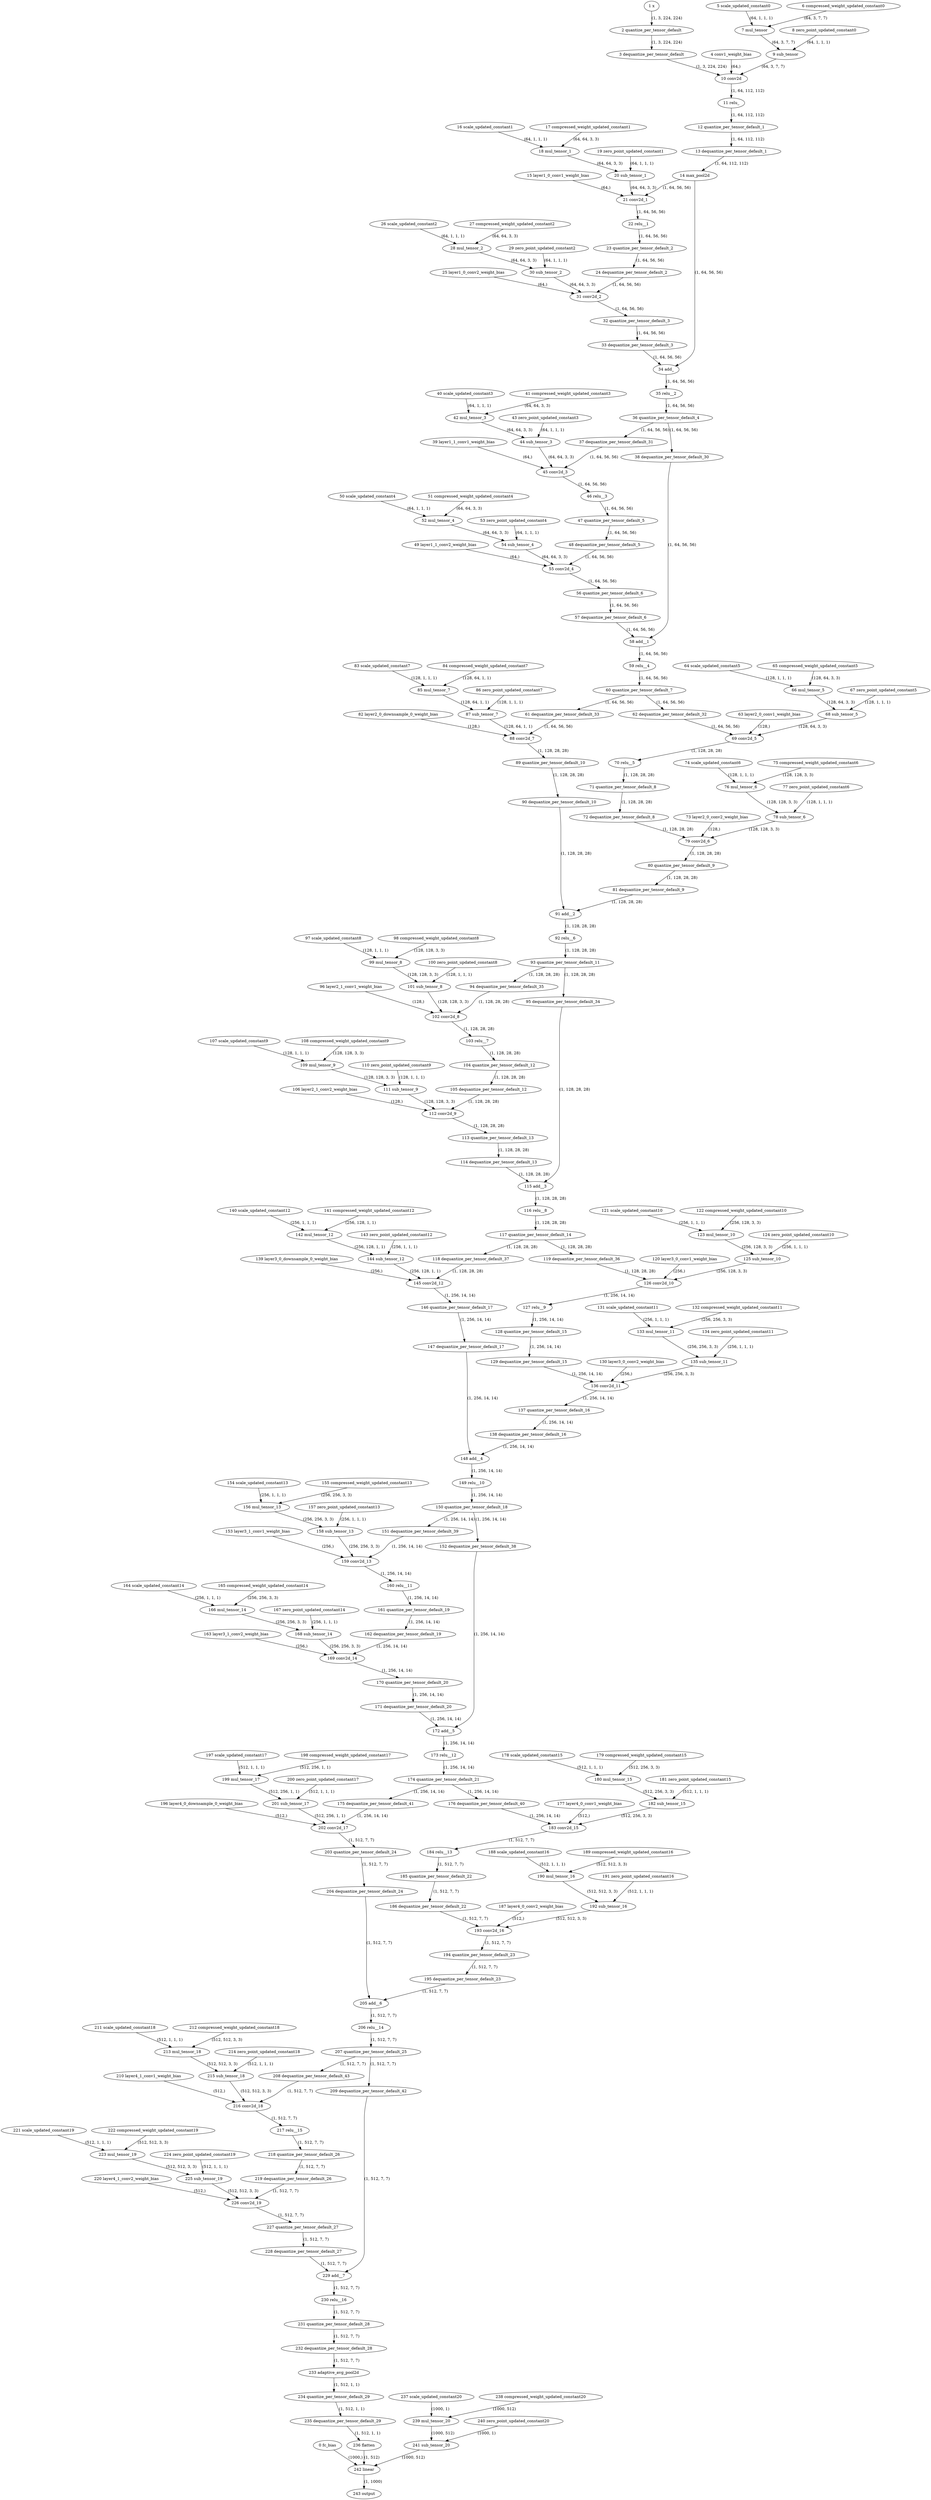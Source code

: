 strict digraph {
"0 fc_bias" [id=0, type="get_attr"];
"1 x" [id=1, type=input];
"2 quantize_per_tensor_default" [id=2, type="quantize_per_tensor"];
"3 dequantize_per_tensor_default" [id=3, type="dequantize_per_tensor"];
"4 conv1_weight_bias" [id=4, type="get_attr"];
"5 scale_updated_constant0" [id=5, type="get_attr"];
"6 compressed_weight_updated_constant0" [id=6, type="get_attr"];
"7 mul_tensor" [id=7, type=mul];
"8 zero_point_updated_constant0" [id=8, type="get_attr"];
"9 sub_tensor" [id=9, type=sub];
"10 conv2d" [id=10, type=conv2d];
"11 relu_" [id=11, type="relu_"];
"12 quantize_per_tensor_default_1" [id=12, type="quantize_per_tensor"];
"13 dequantize_per_tensor_default_1" [id=13, type="dequantize_per_tensor"];
"14 max_pool2d" [id=14, type="max_pool2d"];
"15 layer1_0_conv1_weight_bias" [id=15, type="get_attr"];
"16 scale_updated_constant1" [id=16, type="get_attr"];
"17 compressed_weight_updated_constant1" [id=17, type="get_attr"];
"18 mul_tensor_1" [id=18, type=mul];
"19 zero_point_updated_constant1" [id=19, type="get_attr"];
"20 sub_tensor_1" [id=20, type=sub];
"21 conv2d_1" [id=21, type=conv2d];
"22 relu__1" [id=22, type="relu_"];
"23 quantize_per_tensor_default_2" [id=23, type="quantize_per_tensor"];
"24 dequantize_per_tensor_default_2" [id=24, type="dequantize_per_tensor"];
"25 layer1_0_conv2_weight_bias" [id=25, type="get_attr"];
"26 scale_updated_constant2" [id=26, type="get_attr"];
"27 compressed_weight_updated_constant2" [id=27, type="get_attr"];
"28 mul_tensor_2" [id=28, type=mul];
"29 zero_point_updated_constant2" [id=29, type="get_attr"];
"30 sub_tensor_2" [id=30, type=sub];
"31 conv2d_2" [id=31, type=conv2d];
"32 quantize_per_tensor_default_3" [id=32, type="quantize_per_tensor"];
"33 dequantize_per_tensor_default_3" [id=33, type="dequantize_per_tensor"];
"34 add_" [id=34, type="add_"];
"35 relu__2" [id=35, type="relu_"];
"36 quantize_per_tensor_default_4" [id=36, type="quantize_per_tensor"];
"37 dequantize_per_tensor_default_31" [id=37, type="dequantize_per_tensor"];
"38 dequantize_per_tensor_default_30" [id=38, type="dequantize_per_tensor"];
"39 layer1_1_conv1_weight_bias" [id=39, type="get_attr"];
"40 scale_updated_constant3" [id=40, type="get_attr"];
"41 compressed_weight_updated_constant3" [id=41, type="get_attr"];
"42 mul_tensor_3" [id=42, type=mul];
"43 zero_point_updated_constant3" [id=43, type="get_attr"];
"44 sub_tensor_3" [id=44, type=sub];
"45 conv2d_3" [id=45, type=conv2d];
"46 relu__3" [id=46, type="relu_"];
"47 quantize_per_tensor_default_5" [id=47, type="quantize_per_tensor"];
"48 dequantize_per_tensor_default_5" [id=48, type="dequantize_per_tensor"];
"49 layer1_1_conv2_weight_bias" [id=49, type="get_attr"];
"50 scale_updated_constant4" [id=50, type="get_attr"];
"51 compressed_weight_updated_constant4" [id=51, type="get_attr"];
"52 mul_tensor_4" [id=52, type=mul];
"53 zero_point_updated_constant4" [id=53, type="get_attr"];
"54 sub_tensor_4" [id=54, type=sub];
"55 conv2d_4" [id=55, type=conv2d];
"56 quantize_per_tensor_default_6" [id=56, type="quantize_per_tensor"];
"57 dequantize_per_tensor_default_6" [id=57, type="dequantize_per_tensor"];
"58 add__1" [id=58, type="add_"];
"59 relu__4" [id=59, type="relu_"];
"60 quantize_per_tensor_default_7" [id=60, type="quantize_per_tensor"];
"61 dequantize_per_tensor_default_33" [id=61, type="dequantize_per_tensor"];
"62 dequantize_per_tensor_default_32" [id=62, type="dequantize_per_tensor"];
"63 layer2_0_conv1_weight_bias" [id=63, type="get_attr"];
"64 scale_updated_constant5" [id=64, type="get_attr"];
"65 compressed_weight_updated_constant5" [id=65, type="get_attr"];
"66 mul_tensor_5" [id=66, type=mul];
"67 zero_point_updated_constant5" [id=67, type="get_attr"];
"68 sub_tensor_5" [id=68, type=sub];
"69 conv2d_5" [id=69, type=conv2d];
"70 relu__5" [id=70, type="relu_"];
"71 quantize_per_tensor_default_8" [id=71, type="quantize_per_tensor"];
"72 dequantize_per_tensor_default_8" [id=72, type="dequantize_per_tensor"];
"73 layer2_0_conv2_weight_bias" [id=73, type="get_attr"];
"74 scale_updated_constant6" [id=74, type="get_attr"];
"75 compressed_weight_updated_constant6" [id=75, type="get_attr"];
"76 mul_tensor_6" [id=76, type=mul];
"77 zero_point_updated_constant6" [id=77, type="get_attr"];
"78 sub_tensor_6" [id=78, type=sub];
"79 conv2d_6" [id=79, type=conv2d];
"80 quantize_per_tensor_default_9" [id=80, type="quantize_per_tensor"];
"81 dequantize_per_tensor_default_9" [id=81, type="dequantize_per_tensor"];
"82 layer2_0_downsample_0_weight_bias" [id=82, type="get_attr"];
"83 scale_updated_constant7" [id=83, type="get_attr"];
"84 compressed_weight_updated_constant7" [id=84, type="get_attr"];
"85 mul_tensor_7" [id=85, type=mul];
"86 zero_point_updated_constant7" [id=86, type="get_attr"];
"87 sub_tensor_7" [id=87, type=sub];
"88 conv2d_7" [id=88, type=conv2d];
"89 quantize_per_tensor_default_10" [id=89, type="quantize_per_tensor"];
"90 dequantize_per_tensor_default_10" [id=90, type="dequantize_per_tensor"];
"91 add__2" [id=91, type="add_"];
"92 relu__6" [id=92, type="relu_"];
"93 quantize_per_tensor_default_11" [id=93, type="quantize_per_tensor"];
"94 dequantize_per_tensor_default_35" [id=94, type="dequantize_per_tensor"];
"95 dequantize_per_tensor_default_34" [id=95, type="dequantize_per_tensor"];
"96 layer2_1_conv1_weight_bias" [id=96, type="get_attr"];
"97 scale_updated_constant8" [id=97, type="get_attr"];
"98 compressed_weight_updated_constant8" [id=98, type="get_attr"];
"99 mul_tensor_8" [id=99, type=mul];
"100 zero_point_updated_constant8" [id=100, type="get_attr"];
"101 sub_tensor_8" [id=101, type=sub];
"102 conv2d_8" [id=102, type=conv2d];
"103 relu__7" [id=103, type="relu_"];
"104 quantize_per_tensor_default_12" [id=104, type="quantize_per_tensor"];
"105 dequantize_per_tensor_default_12" [id=105, type="dequantize_per_tensor"];
"106 layer2_1_conv2_weight_bias" [id=106, type="get_attr"];
"107 scale_updated_constant9" [id=107, type="get_attr"];
"108 compressed_weight_updated_constant9" [id=108, type="get_attr"];
"109 mul_tensor_9" [id=109, type=mul];
"110 zero_point_updated_constant9" [id=110, type="get_attr"];
"111 sub_tensor_9" [id=111, type=sub];
"112 conv2d_9" [id=112, type=conv2d];
"113 quantize_per_tensor_default_13" [id=113, type="quantize_per_tensor"];
"114 dequantize_per_tensor_default_13" [id=114, type="dequantize_per_tensor"];
"115 add__3" [id=115, type="add_"];
"116 relu__8" [id=116, type="relu_"];
"117 quantize_per_tensor_default_14" [id=117, type="quantize_per_tensor"];
"118 dequantize_per_tensor_default_37" [id=118, type="dequantize_per_tensor"];
"119 dequantize_per_tensor_default_36" [id=119, type="dequantize_per_tensor"];
"120 layer3_0_conv1_weight_bias" [id=120, type="get_attr"];
"121 scale_updated_constant10" [id=121, type="get_attr"];
"122 compressed_weight_updated_constant10" [id=122, type="get_attr"];
"123 mul_tensor_10" [id=123, type=mul];
"124 zero_point_updated_constant10" [id=124, type="get_attr"];
"125 sub_tensor_10" [id=125, type=sub];
"126 conv2d_10" [id=126, type=conv2d];
"127 relu__9" [id=127, type="relu_"];
"128 quantize_per_tensor_default_15" [id=128, type="quantize_per_tensor"];
"129 dequantize_per_tensor_default_15" [id=129, type="dequantize_per_tensor"];
"130 layer3_0_conv2_weight_bias" [id=130, type="get_attr"];
"131 scale_updated_constant11" [id=131, type="get_attr"];
"132 compressed_weight_updated_constant11" [id=132, type="get_attr"];
"133 mul_tensor_11" [id=133, type=mul];
"134 zero_point_updated_constant11" [id=134, type="get_attr"];
"135 sub_tensor_11" [id=135, type=sub];
"136 conv2d_11" [id=136, type=conv2d];
"137 quantize_per_tensor_default_16" [id=137, type="quantize_per_tensor"];
"138 dequantize_per_tensor_default_16" [id=138, type="dequantize_per_tensor"];
"139 layer3_0_downsample_0_weight_bias" [id=139, type="get_attr"];
"140 scale_updated_constant12" [id=140, type="get_attr"];
"141 compressed_weight_updated_constant12" [id=141, type="get_attr"];
"142 mul_tensor_12" [id=142, type=mul];
"143 zero_point_updated_constant12" [id=143, type="get_attr"];
"144 sub_tensor_12" [id=144, type=sub];
"145 conv2d_12" [id=145, type=conv2d];
"146 quantize_per_tensor_default_17" [id=146, type="quantize_per_tensor"];
"147 dequantize_per_tensor_default_17" [id=147, type="dequantize_per_tensor"];
"148 add__4" [id=148, type="add_"];
"149 relu__10" [id=149, type="relu_"];
"150 quantize_per_tensor_default_18" [id=150, type="quantize_per_tensor"];
"151 dequantize_per_tensor_default_39" [id=151, type="dequantize_per_tensor"];
"152 dequantize_per_tensor_default_38" [id=152, type="dequantize_per_tensor"];
"153 layer3_1_conv1_weight_bias" [id=153, type="get_attr"];
"154 scale_updated_constant13" [id=154, type="get_attr"];
"155 compressed_weight_updated_constant13" [id=155, type="get_attr"];
"156 mul_tensor_13" [id=156, type=mul];
"157 zero_point_updated_constant13" [id=157, type="get_attr"];
"158 sub_tensor_13" [id=158, type=sub];
"159 conv2d_13" [id=159, type=conv2d];
"160 relu__11" [id=160, type="relu_"];
"161 quantize_per_tensor_default_19" [id=161, type="quantize_per_tensor"];
"162 dequantize_per_tensor_default_19" [id=162, type="dequantize_per_tensor"];
"163 layer3_1_conv2_weight_bias" [id=163, type="get_attr"];
"164 scale_updated_constant14" [id=164, type="get_attr"];
"165 compressed_weight_updated_constant14" [id=165, type="get_attr"];
"166 mul_tensor_14" [id=166, type=mul];
"167 zero_point_updated_constant14" [id=167, type="get_attr"];
"168 sub_tensor_14" [id=168, type=sub];
"169 conv2d_14" [id=169, type=conv2d];
"170 quantize_per_tensor_default_20" [id=170, type="quantize_per_tensor"];
"171 dequantize_per_tensor_default_20" [id=171, type="dequantize_per_tensor"];
"172 add__5" [id=172, type="add_"];
"173 relu__12" [id=173, type="relu_"];
"174 quantize_per_tensor_default_21" [id=174, type="quantize_per_tensor"];
"175 dequantize_per_tensor_default_41" [id=175, type="dequantize_per_tensor"];
"176 dequantize_per_tensor_default_40" [id=176, type="dequantize_per_tensor"];
"177 layer4_0_conv1_weight_bias" [id=177, type="get_attr"];
"178 scale_updated_constant15" [id=178, type="get_attr"];
"179 compressed_weight_updated_constant15" [id=179, type="get_attr"];
"180 mul_tensor_15" [id=180, type=mul];
"181 zero_point_updated_constant15" [id=181, type="get_attr"];
"182 sub_tensor_15" [id=182, type=sub];
"183 conv2d_15" [id=183, type=conv2d];
"184 relu__13" [id=184, type="relu_"];
"185 quantize_per_tensor_default_22" [id=185, type="quantize_per_tensor"];
"186 dequantize_per_tensor_default_22" [id=186, type="dequantize_per_tensor"];
"187 layer4_0_conv2_weight_bias" [id=187, type="get_attr"];
"188 scale_updated_constant16" [id=188, type="get_attr"];
"189 compressed_weight_updated_constant16" [id=189, type="get_attr"];
"190 mul_tensor_16" [id=190, type=mul];
"191 zero_point_updated_constant16" [id=191, type="get_attr"];
"192 sub_tensor_16" [id=192, type=sub];
"193 conv2d_16" [id=193, type=conv2d];
"194 quantize_per_tensor_default_23" [id=194, type="quantize_per_tensor"];
"195 dequantize_per_tensor_default_23" [id=195, type="dequantize_per_tensor"];
"196 layer4_0_downsample_0_weight_bias" [id=196, type="get_attr"];
"197 scale_updated_constant17" [id=197, type="get_attr"];
"198 compressed_weight_updated_constant17" [id=198, type="get_attr"];
"199 mul_tensor_17" [id=199, type=mul];
"200 zero_point_updated_constant17" [id=200, type="get_attr"];
"201 sub_tensor_17" [id=201, type=sub];
"202 conv2d_17" [id=202, type=conv2d];
"203 quantize_per_tensor_default_24" [id=203, type="quantize_per_tensor"];
"204 dequantize_per_tensor_default_24" [id=204, type="dequantize_per_tensor"];
"205 add__6" [id=205, type="add_"];
"206 relu__14" [id=206, type="relu_"];
"207 quantize_per_tensor_default_25" [id=207, type="quantize_per_tensor"];
"208 dequantize_per_tensor_default_43" [id=208, type="dequantize_per_tensor"];
"209 dequantize_per_tensor_default_42" [id=209, type="dequantize_per_tensor"];
"210 layer4_1_conv1_weight_bias" [id=210, type="get_attr"];
"211 scale_updated_constant18" [id=211, type="get_attr"];
"212 compressed_weight_updated_constant18" [id=212, type="get_attr"];
"213 mul_tensor_18" [id=213, type=mul];
"214 zero_point_updated_constant18" [id=214, type="get_attr"];
"215 sub_tensor_18" [id=215, type=sub];
"216 conv2d_18" [id=216, type=conv2d];
"217 relu__15" [id=217, type="relu_"];
"218 quantize_per_tensor_default_26" [id=218, type="quantize_per_tensor"];
"219 dequantize_per_tensor_default_26" [id=219, type="dequantize_per_tensor"];
"220 layer4_1_conv2_weight_bias" [id=220, type="get_attr"];
"221 scale_updated_constant19" [id=221, type="get_attr"];
"222 compressed_weight_updated_constant19" [id=222, type="get_attr"];
"223 mul_tensor_19" [id=223, type=mul];
"224 zero_point_updated_constant19" [id=224, type="get_attr"];
"225 sub_tensor_19" [id=225, type=sub];
"226 conv2d_19" [id=226, type=conv2d];
"227 quantize_per_tensor_default_27" [id=227, type="quantize_per_tensor"];
"228 dequantize_per_tensor_default_27" [id=228, type="dequantize_per_tensor"];
"229 add__7" [id=229, type="add_"];
"230 relu__16" [id=230, type="relu_"];
"231 quantize_per_tensor_default_28" [id=231, type="quantize_per_tensor"];
"232 dequantize_per_tensor_default_28" [id=232, type="dequantize_per_tensor"];
"233 adaptive_avg_pool2d" [id=233, type="adaptive_avg_pool2d"];
"234 quantize_per_tensor_default_29" [id=234, type="quantize_per_tensor"];
"235 dequantize_per_tensor_default_29" [id=235, type="dequantize_per_tensor"];
"236 flatten" [id=236, type=flatten];
"237 scale_updated_constant20" [id=237, type="get_attr"];
"238 compressed_weight_updated_constant20" [id=238, type="get_attr"];
"239 mul_tensor_20" [id=239, type=mul];
"240 zero_point_updated_constant20" [id=240, type="get_attr"];
"241 sub_tensor_20" [id=241, type=sub];
"242 linear" [id=242, type=linear];
"243 output" [id=243, type=output];
"0 fc_bias" -> "242 linear" [style=solid, label="(1000,)"];
"1 x" -> "2 quantize_per_tensor_default" [style=solid, label="(1, 3, 224, 224)"];
"2 quantize_per_tensor_default" -> "3 dequantize_per_tensor_default" [style=solid, label="(1, 3, 224, 224)"];
"3 dequantize_per_tensor_default" -> "10 conv2d" [style=solid, label="(1, 3, 224, 224)"];
"4 conv1_weight_bias" -> "10 conv2d" [style=solid, label="(64,)"];
"5 scale_updated_constant0" -> "7 mul_tensor" [style=solid, label="(64, 1, 1, 1)"];
"6 compressed_weight_updated_constant0" -> "7 mul_tensor" [style=solid, label="(64, 3, 7, 7)"];
"7 mul_tensor" -> "9 sub_tensor" [style=solid, label="(64, 3, 7, 7)"];
"8 zero_point_updated_constant0" -> "9 sub_tensor" [style=solid, label="(64, 1, 1, 1)"];
"9 sub_tensor" -> "10 conv2d" [style=solid, label="(64, 3, 7, 7)"];
"10 conv2d" -> "11 relu_" [style=solid, label="(1, 64, 112, 112)"];
"11 relu_" -> "12 quantize_per_tensor_default_1" [style=solid, label="(1, 64, 112, 112)"];
"12 quantize_per_tensor_default_1" -> "13 dequantize_per_tensor_default_1" [style=solid, label="(1, 64, 112, 112)"];
"13 dequantize_per_tensor_default_1" -> "14 max_pool2d" [style=solid, label="(1, 64, 112, 112)"];
"14 max_pool2d" -> "21 conv2d_1" [style=solid, label="(1, 64, 56, 56)"];
"14 max_pool2d" -> "34 add_" [style=solid, label="(1, 64, 56, 56)"];
"15 layer1_0_conv1_weight_bias" -> "21 conv2d_1" [style=solid, label="(64,)"];
"16 scale_updated_constant1" -> "18 mul_tensor_1" [style=solid, label="(64, 1, 1, 1)"];
"17 compressed_weight_updated_constant1" -> "18 mul_tensor_1" [style=solid, label="(64, 64, 3, 3)"];
"18 mul_tensor_1" -> "20 sub_tensor_1" [style=solid, label="(64, 64, 3, 3)"];
"19 zero_point_updated_constant1" -> "20 sub_tensor_1" [style=solid, label="(64, 1, 1, 1)"];
"20 sub_tensor_1" -> "21 conv2d_1" [style=solid, label="(64, 64, 3, 3)"];
"21 conv2d_1" -> "22 relu__1" [style=solid, label="(1, 64, 56, 56)"];
"22 relu__1" -> "23 quantize_per_tensor_default_2" [style=solid, label="(1, 64, 56, 56)"];
"23 quantize_per_tensor_default_2" -> "24 dequantize_per_tensor_default_2" [style=solid, label="(1, 64, 56, 56)"];
"24 dequantize_per_tensor_default_2" -> "31 conv2d_2" [style=solid, label="(1, 64, 56, 56)"];
"25 layer1_0_conv2_weight_bias" -> "31 conv2d_2" [style=solid, label="(64,)"];
"26 scale_updated_constant2" -> "28 mul_tensor_2" [style=solid, label="(64, 1, 1, 1)"];
"27 compressed_weight_updated_constant2" -> "28 mul_tensor_2" [style=solid, label="(64, 64, 3, 3)"];
"28 mul_tensor_2" -> "30 sub_tensor_2" [style=solid, label="(64, 64, 3, 3)"];
"29 zero_point_updated_constant2" -> "30 sub_tensor_2" [style=solid, label="(64, 1, 1, 1)"];
"30 sub_tensor_2" -> "31 conv2d_2" [style=solid, label="(64, 64, 3, 3)"];
"31 conv2d_2" -> "32 quantize_per_tensor_default_3" [style=solid, label="(1, 64, 56, 56)"];
"32 quantize_per_tensor_default_3" -> "33 dequantize_per_tensor_default_3" [style=solid, label="(1, 64, 56, 56)"];
"33 dequantize_per_tensor_default_3" -> "34 add_" [style=solid, label="(1, 64, 56, 56)"];
"34 add_" -> "35 relu__2" [style=solid, label="(1, 64, 56, 56)"];
"35 relu__2" -> "36 quantize_per_tensor_default_4" [style=solid, label="(1, 64, 56, 56)"];
"36 quantize_per_tensor_default_4" -> "37 dequantize_per_tensor_default_31" [style=solid, label="(1, 64, 56, 56)"];
"36 quantize_per_tensor_default_4" -> "38 dequantize_per_tensor_default_30" [style=solid, label="(1, 64, 56, 56)"];
"37 dequantize_per_tensor_default_31" -> "45 conv2d_3" [style=solid, label="(1, 64, 56, 56)"];
"38 dequantize_per_tensor_default_30" -> "58 add__1" [style=solid, label="(1, 64, 56, 56)"];
"39 layer1_1_conv1_weight_bias" -> "45 conv2d_3" [style=solid, label="(64,)"];
"40 scale_updated_constant3" -> "42 mul_tensor_3" [style=solid, label="(64, 1, 1, 1)"];
"41 compressed_weight_updated_constant3" -> "42 mul_tensor_3" [style=solid, label="(64, 64, 3, 3)"];
"42 mul_tensor_3" -> "44 sub_tensor_3" [style=solid, label="(64, 64, 3, 3)"];
"43 zero_point_updated_constant3" -> "44 sub_tensor_3" [style=solid, label="(64, 1, 1, 1)"];
"44 sub_tensor_3" -> "45 conv2d_3" [style=solid, label="(64, 64, 3, 3)"];
"45 conv2d_3" -> "46 relu__3" [style=solid, label="(1, 64, 56, 56)"];
"46 relu__3" -> "47 quantize_per_tensor_default_5" [style=solid, label="(1, 64, 56, 56)"];
"47 quantize_per_tensor_default_5" -> "48 dequantize_per_tensor_default_5" [style=solid, label="(1, 64, 56, 56)"];
"48 dequantize_per_tensor_default_5" -> "55 conv2d_4" [style=solid, label="(1, 64, 56, 56)"];
"49 layer1_1_conv2_weight_bias" -> "55 conv2d_4" [style=solid, label="(64,)"];
"50 scale_updated_constant4" -> "52 mul_tensor_4" [style=solid, label="(64, 1, 1, 1)"];
"51 compressed_weight_updated_constant4" -> "52 mul_tensor_4" [style=solid, label="(64, 64, 3, 3)"];
"52 mul_tensor_4" -> "54 sub_tensor_4" [style=solid, label="(64, 64, 3, 3)"];
"53 zero_point_updated_constant4" -> "54 sub_tensor_4" [style=solid, label="(64, 1, 1, 1)"];
"54 sub_tensor_4" -> "55 conv2d_4" [style=solid, label="(64, 64, 3, 3)"];
"55 conv2d_4" -> "56 quantize_per_tensor_default_6" [style=solid, label="(1, 64, 56, 56)"];
"56 quantize_per_tensor_default_6" -> "57 dequantize_per_tensor_default_6" [style=solid, label="(1, 64, 56, 56)"];
"57 dequantize_per_tensor_default_6" -> "58 add__1" [style=solid, label="(1, 64, 56, 56)"];
"58 add__1" -> "59 relu__4" [style=solid, label="(1, 64, 56, 56)"];
"59 relu__4" -> "60 quantize_per_tensor_default_7" [style=solid, label="(1, 64, 56, 56)"];
"60 quantize_per_tensor_default_7" -> "61 dequantize_per_tensor_default_33" [style=solid, label="(1, 64, 56, 56)"];
"60 quantize_per_tensor_default_7" -> "62 dequantize_per_tensor_default_32" [style=solid, label="(1, 64, 56, 56)"];
"61 dequantize_per_tensor_default_33" -> "88 conv2d_7" [style=solid, label="(1, 64, 56, 56)"];
"62 dequantize_per_tensor_default_32" -> "69 conv2d_5" [style=solid, label="(1, 64, 56, 56)"];
"63 layer2_0_conv1_weight_bias" -> "69 conv2d_5" [style=solid, label="(128,)"];
"64 scale_updated_constant5" -> "66 mul_tensor_5" [style=solid, label="(128, 1, 1, 1)"];
"65 compressed_weight_updated_constant5" -> "66 mul_tensor_5" [style=solid, label="(128, 64, 3, 3)"];
"66 mul_tensor_5" -> "68 sub_tensor_5" [style=solid, label="(128, 64, 3, 3)"];
"67 zero_point_updated_constant5" -> "68 sub_tensor_5" [style=solid, label="(128, 1, 1, 1)"];
"68 sub_tensor_5" -> "69 conv2d_5" [style=solid, label="(128, 64, 3, 3)"];
"69 conv2d_5" -> "70 relu__5" [style=solid, label="(1, 128, 28, 28)"];
"70 relu__5" -> "71 quantize_per_tensor_default_8" [style=solid, label="(1, 128, 28, 28)"];
"71 quantize_per_tensor_default_8" -> "72 dequantize_per_tensor_default_8" [style=solid, label="(1, 128, 28, 28)"];
"72 dequantize_per_tensor_default_8" -> "79 conv2d_6" [style=solid, label="(1, 128, 28, 28)"];
"73 layer2_0_conv2_weight_bias" -> "79 conv2d_6" [style=solid, label="(128,)"];
"74 scale_updated_constant6" -> "76 mul_tensor_6" [style=solid, label="(128, 1, 1, 1)"];
"75 compressed_weight_updated_constant6" -> "76 mul_tensor_6" [style=solid, label="(128, 128, 3, 3)"];
"76 mul_tensor_6" -> "78 sub_tensor_6" [style=solid, label="(128, 128, 3, 3)"];
"77 zero_point_updated_constant6" -> "78 sub_tensor_6" [style=solid, label="(128, 1, 1, 1)"];
"78 sub_tensor_6" -> "79 conv2d_6" [style=solid, label="(128, 128, 3, 3)"];
"79 conv2d_6" -> "80 quantize_per_tensor_default_9" [style=solid, label="(1, 128, 28, 28)"];
"80 quantize_per_tensor_default_9" -> "81 dequantize_per_tensor_default_9" [style=solid, label="(1, 128, 28, 28)"];
"81 dequantize_per_tensor_default_9" -> "91 add__2" [style=solid, label="(1, 128, 28, 28)"];
"82 layer2_0_downsample_0_weight_bias" -> "88 conv2d_7" [style=solid, label="(128,)"];
"83 scale_updated_constant7" -> "85 mul_tensor_7" [style=solid, label="(128, 1, 1, 1)"];
"84 compressed_weight_updated_constant7" -> "85 mul_tensor_7" [style=solid, label="(128, 64, 1, 1)"];
"85 mul_tensor_7" -> "87 sub_tensor_7" [style=solid, label="(128, 64, 1, 1)"];
"86 zero_point_updated_constant7" -> "87 sub_tensor_7" [style=solid, label="(128, 1, 1, 1)"];
"87 sub_tensor_7" -> "88 conv2d_7" [style=solid, label="(128, 64, 1, 1)"];
"88 conv2d_7" -> "89 quantize_per_tensor_default_10" [style=solid, label="(1, 128, 28, 28)"];
"89 quantize_per_tensor_default_10" -> "90 dequantize_per_tensor_default_10" [style=solid, label="(1, 128, 28, 28)"];
"90 dequantize_per_tensor_default_10" -> "91 add__2" [style=solid, label="(1, 128, 28, 28)"];
"91 add__2" -> "92 relu__6" [style=solid, label="(1, 128, 28, 28)"];
"92 relu__6" -> "93 quantize_per_tensor_default_11" [style=solid, label="(1, 128, 28, 28)"];
"93 quantize_per_tensor_default_11" -> "94 dequantize_per_tensor_default_35" [style=solid, label="(1, 128, 28, 28)"];
"93 quantize_per_tensor_default_11" -> "95 dequantize_per_tensor_default_34" [style=solid, label="(1, 128, 28, 28)"];
"94 dequantize_per_tensor_default_35" -> "102 conv2d_8" [style=solid, label="(1, 128, 28, 28)"];
"95 dequantize_per_tensor_default_34" -> "115 add__3" [style=solid, label="(1, 128, 28, 28)"];
"96 layer2_1_conv1_weight_bias" -> "102 conv2d_8" [style=solid, label="(128,)"];
"97 scale_updated_constant8" -> "99 mul_tensor_8" [style=solid, label="(128, 1, 1, 1)"];
"98 compressed_weight_updated_constant8" -> "99 mul_tensor_8" [style=solid, label="(128, 128, 3, 3)"];
"99 mul_tensor_8" -> "101 sub_tensor_8" [style=solid, label="(128, 128, 3, 3)"];
"100 zero_point_updated_constant8" -> "101 sub_tensor_8" [style=solid, label="(128, 1, 1, 1)"];
"101 sub_tensor_8" -> "102 conv2d_8" [style=solid, label="(128, 128, 3, 3)"];
"102 conv2d_8" -> "103 relu__7" [style=solid, label="(1, 128, 28, 28)"];
"103 relu__7" -> "104 quantize_per_tensor_default_12" [style=solid, label="(1, 128, 28, 28)"];
"104 quantize_per_tensor_default_12" -> "105 dequantize_per_tensor_default_12" [style=solid, label="(1, 128, 28, 28)"];
"105 dequantize_per_tensor_default_12" -> "112 conv2d_9" [style=solid, label="(1, 128, 28, 28)"];
"106 layer2_1_conv2_weight_bias" -> "112 conv2d_9" [style=solid, label="(128,)"];
"107 scale_updated_constant9" -> "109 mul_tensor_9" [style=solid, label="(128, 1, 1, 1)"];
"108 compressed_weight_updated_constant9" -> "109 mul_tensor_9" [style=solid, label="(128, 128, 3, 3)"];
"109 mul_tensor_9" -> "111 sub_tensor_9" [style=solid, label="(128, 128, 3, 3)"];
"110 zero_point_updated_constant9" -> "111 sub_tensor_9" [style=solid, label="(128, 1, 1, 1)"];
"111 sub_tensor_9" -> "112 conv2d_9" [style=solid, label="(128, 128, 3, 3)"];
"112 conv2d_9" -> "113 quantize_per_tensor_default_13" [style=solid, label="(1, 128, 28, 28)"];
"113 quantize_per_tensor_default_13" -> "114 dequantize_per_tensor_default_13" [style=solid, label="(1, 128, 28, 28)"];
"114 dequantize_per_tensor_default_13" -> "115 add__3" [style=solid, label="(1, 128, 28, 28)"];
"115 add__3" -> "116 relu__8" [style=solid, label="(1, 128, 28, 28)"];
"116 relu__8" -> "117 quantize_per_tensor_default_14" [style=solid, label="(1, 128, 28, 28)"];
"117 quantize_per_tensor_default_14" -> "118 dequantize_per_tensor_default_37" [style=solid, label="(1, 128, 28, 28)"];
"117 quantize_per_tensor_default_14" -> "119 dequantize_per_tensor_default_36" [style=solid, label="(1, 128, 28, 28)"];
"118 dequantize_per_tensor_default_37" -> "145 conv2d_12" [style=solid, label="(1, 128, 28, 28)"];
"119 dequantize_per_tensor_default_36" -> "126 conv2d_10" [style=solid, label="(1, 128, 28, 28)"];
"120 layer3_0_conv1_weight_bias" -> "126 conv2d_10" [style=solid, label="(256,)"];
"121 scale_updated_constant10" -> "123 mul_tensor_10" [style=solid, label="(256, 1, 1, 1)"];
"122 compressed_weight_updated_constant10" -> "123 mul_tensor_10" [style=solid, label="(256, 128, 3, 3)"];
"123 mul_tensor_10" -> "125 sub_tensor_10" [style=solid, label="(256, 128, 3, 3)"];
"124 zero_point_updated_constant10" -> "125 sub_tensor_10" [style=solid, label="(256, 1, 1, 1)"];
"125 sub_tensor_10" -> "126 conv2d_10" [style=solid, label="(256, 128, 3, 3)"];
"126 conv2d_10" -> "127 relu__9" [style=solid, label="(1, 256, 14, 14)"];
"127 relu__9" -> "128 quantize_per_tensor_default_15" [style=solid, label="(1, 256, 14, 14)"];
"128 quantize_per_tensor_default_15" -> "129 dequantize_per_tensor_default_15" [style=solid, label="(1, 256, 14, 14)"];
"129 dequantize_per_tensor_default_15" -> "136 conv2d_11" [style=solid, label="(1, 256, 14, 14)"];
"130 layer3_0_conv2_weight_bias" -> "136 conv2d_11" [style=solid, label="(256,)"];
"131 scale_updated_constant11" -> "133 mul_tensor_11" [style=solid, label="(256, 1, 1, 1)"];
"132 compressed_weight_updated_constant11" -> "133 mul_tensor_11" [style=solid, label="(256, 256, 3, 3)"];
"133 mul_tensor_11" -> "135 sub_tensor_11" [style=solid, label="(256, 256, 3, 3)"];
"134 zero_point_updated_constant11" -> "135 sub_tensor_11" [style=solid, label="(256, 1, 1, 1)"];
"135 sub_tensor_11" -> "136 conv2d_11" [style=solid, label="(256, 256, 3, 3)"];
"136 conv2d_11" -> "137 quantize_per_tensor_default_16" [style=solid, label="(1, 256, 14, 14)"];
"137 quantize_per_tensor_default_16" -> "138 dequantize_per_tensor_default_16" [style=solid, label="(1, 256, 14, 14)"];
"138 dequantize_per_tensor_default_16" -> "148 add__4" [style=solid, label="(1, 256, 14, 14)"];
"139 layer3_0_downsample_0_weight_bias" -> "145 conv2d_12" [style=solid, label="(256,)"];
"140 scale_updated_constant12" -> "142 mul_tensor_12" [style=solid, label="(256, 1, 1, 1)"];
"141 compressed_weight_updated_constant12" -> "142 mul_tensor_12" [style=solid, label="(256, 128, 1, 1)"];
"142 mul_tensor_12" -> "144 sub_tensor_12" [style=solid, label="(256, 128, 1, 1)"];
"143 zero_point_updated_constant12" -> "144 sub_tensor_12" [style=solid, label="(256, 1, 1, 1)"];
"144 sub_tensor_12" -> "145 conv2d_12" [style=solid, label="(256, 128, 1, 1)"];
"145 conv2d_12" -> "146 quantize_per_tensor_default_17" [style=solid, label="(1, 256, 14, 14)"];
"146 quantize_per_tensor_default_17" -> "147 dequantize_per_tensor_default_17" [style=solid, label="(1, 256, 14, 14)"];
"147 dequantize_per_tensor_default_17" -> "148 add__4" [style=solid, label="(1, 256, 14, 14)"];
"148 add__4" -> "149 relu__10" [style=solid, label="(1, 256, 14, 14)"];
"149 relu__10" -> "150 quantize_per_tensor_default_18" [style=solid, label="(1, 256, 14, 14)"];
"150 quantize_per_tensor_default_18" -> "151 dequantize_per_tensor_default_39" [style=solid, label="(1, 256, 14, 14)"];
"150 quantize_per_tensor_default_18" -> "152 dequantize_per_tensor_default_38" [style=solid, label="(1, 256, 14, 14)"];
"151 dequantize_per_tensor_default_39" -> "159 conv2d_13" [style=solid, label="(1, 256, 14, 14)"];
"152 dequantize_per_tensor_default_38" -> "172 add__5" [style=solid, label="(1, 256, 14, 14)"];
"153 layer3_1_conv1_weight_bias" -> "159 conv2d_13" [style=solid, label="(256,)"];
"154 scale_updated_constant13" -> "156 mul_tensor_13" [style=solid, label="(256, 1, 1, 1)"];
"155 compressed_weight_updated_constant13" -> "156 mul_tensor_13" [style=solid, label="(256, 256, 3, 3)"];
"156 mul_tensor_13" -> "158 sub_tensor_13" [style=solid, label="(256, 256, 3, 3)"];
"157 zero_point_updated_constant13" -> "158 sub_tensor_13" [style=solid, label="(256, 1, 1, 1)"];
"158 sub_tensor_13" -> "159 conv2d_13" [style=solid, label="(256, 256, 3, 3)"];
"159 conv2d_13" -> "160 relu__11" [style=solid, label="(1, 256, 14, 14)"];
"160 relu__11" -> "161 quantize_per_tensor_default_19" [style=solid, label="(1, 256, 14, 14)"];
"161 quantize_per_tensor_default_19" -> "162 dequantize_per_tensor_default_19" [style=solid, label="(1, 256, 14, 14)"];
"162 dequantize_per_tensor_default_19" -> "169 conv2d_14" [style=solid, label="(1, 256, 14, 14)"];
"163 layer3_1_conv2_weight_bias" -> "169 conv2d_14" [style=solid, label="(256,)"];
"164 scale_updated_constant14" -> "166 mul_tensor_14" [style=solid, label="(256, 1, 1, 1)"];
"165 compressed_weight_updated_constant14" -> "166 mul_tensor_14" [style=solid, label="(256, 256, 3, 3)"];
"166 mul_tensor_14" -> "168 sub_tensor_14" [style=solid, label="(256, 256, 3, 3)"];
"167 zero_point_updated_constant14" -> "168 sub_tensor_14" [style=solid, label="(256, 1, 1, 1)"];
"168 sub_tensor_14" -> "169 conv2d_14" [style=solid, label="(256, 256, 3, 3)"];
"169 conv2d_14" -> "170 quantize_per_tensor_default_20" [style=solid, label="(1, 256, 14, 14)"];
"170 quantize_per_tensor_default_20" -> "171 dequantize_per_tensor_default_20" [style=solid, label="(1, 256, 14, 14)"];
"171 dequantize_per_tensor_default_20" -> "172 add__5" [style=solid, label="(1, 256, 14, 14)"];
"172 add__5" -> "173 relu__12" [style=solid, label="(1, 256, 14, 14)"];
"173 relu__12" -> "174 quantize_per_tensor_default_21" [style=solid, label="(1, 256, 14, 14)"];
"174 quantize_per_tensor_default_21" -> "175 dequantize_per_tensor_default_41" [style=solid, label="(1, 256, 14, 14)"];
"174 quantize_per_tensor_default_21" -> "176 dequantize_per_tensor_default_40" [style=solid, label="(1, 256, 14, 14)"];
"175 dequantize_per_tensor_default_41" -> "202 conv2d_17" [style=solid, label="(1, 256, 14, 14)"];
"176 dequantize_per_tensor_default_40" -> "183 conv2d_15" [style=solid, label="(1, 256, 14, 14)"];
"177 layer4_0_conv1_weight_bias" -> "183 conv2d_15" [style=solid, label="(512,)"];
"178 scale_updated_constant15" -> "180 mul_tensor_15" [style=solid, label="(512, 1, 1, 1)"];
"179 compressed_weight_updated_constant15" -> "180 mul_tensor_15" [style=solid, label="(512, 256, 3, 3)"];
"180 mul_tensor_15" -> "182 sub_tensor_15" [style=solid, label="(512, 256, 3, 3)"];
"181 zero_point_updated_constant15" -> "182 sub_tensor_15" [style=solid, label="(512, 1, 1, 1)"];
"182 sub_tensor_15" -> "183 conv2d_15" [style=solid, label="(512, 256, 3, 3)"];
"183 conv2d_15" -> "184 relu__13" [style=solid, label="(1, 512, 7, 7)"];
"184 relu__13" -> "185 quantize_per_tensor_default_22" [style=solid, label="(1, 512, 7, 7)"];
"185 quantize_per_tensor_default_22" -> "186 dequantize_per_tensor_default_22" [style=solid, label="(1, 512, 7, 7)"];
"186 dequantize_per_tensor_default_22" -> "193 conv2d_16" [style=solid, label="(1, 512, 7, 7)"];
"187 layer4_0_conv2_weight_bias" -> "193 conv2d_16" [style=solid, label="(512,)"];
"188 scale_updated_constant16" -> "190 mul_tensor_16" [style=solid, label="(512, 1, 1, 1)"];
"189 compressed_weight_updated_constant16" -> "190 mul_tensor_16" [style=solid, label="(512, 512, 3, 3)"];
"190 mul_tensor_16" -> "192 sub_tensor_16" [style=solid, label="(512, 512, 3, 3)"];
"191 zero_point_updated_constant16" -> "192 sub_tensor_16" [style=solid, label="(512, 1, 1, 1)"];
"192 sub_tensor_16" -> "193 conv2d_16" [style=solid, label="(512, 512, 3, 3)"];
"193 conv2d_16" -> "194 quantize_per_tensor_default_23" [style=solid, label="(1, 512, 7, 7)"];
"194 quantize_per_tensor_default_23" -> "195 dequantize_per_tensor_default_23" [style=solid, label="(1, 512, 7, 7)"];
"195 dequantize_per_tensor_default_23" -> "205 add__6" [style=solid, label="(1, 512, 7, 7)"];
"196 layer4_0_downsample_0_weight_bias" -> "202 conv2d_17" [style=solid, label="(512,)"];
"197 scale_updated_constant17" -> "199 mul_tensor_17" [style=solid, label="(512, 1, 1, 1)"];
"198 compressed_weight_updated_constant17" -> "199 mul_tensor_17" [style=solid, label="(512, 256, 1, 1)"];
"199 mul_tensor_17" -> "201 sub_tensor_17" [style=solid, label="(512, 256, 1, 1)"];
"200 zero_point_updated_constant17" -> "201 sub_tensor_17" [style=solid, label="(512, 1, 1, 1)"];
"201 sub_tensor_17" -> "202 conv2d_17" [style=solid, label="(512, 256, 1, 1)"];
"202 conv2d_17" -> "203 quantize_per_tensor_default_24" [style=solid, label="(1, 512, 7, 7)"];
"203 quantize_per_tensor_default_24" -> "204 dequantize_per_tensor_default_24" [style=solid, label="(1, 512, 7, 7)"];
"204 dequantize_per_tensor_default_24" -> "205 add__6" [style=solid, label="(1, 512, 7, 7)"];
"205 add__6" -> "206 relu__14" [style=solid, label="(1, 512, 7, 7)"];
"206 relu__14" -> "207 quantize_per_tensor_default_25" [style=solid, label="(1, 512, 7, 7)"];
"207 quantize_per_tensor_default_25" -> "208 dequantize_per_tensor_default_43" [style=solid, label="(1, 512, 7, 7)"];
"207 quantize_per_tensor_default_25" -> "209 dequantize_per_tensor_default_42" [style=solid, label="(1, 512, 7, 7)"];
"208 dequantize_per_tensor_default_43" -> "216 conv2d_18" [style=solid, label="(1, 512, 7, 7)"];
"209 dequantize_per_tensor_default_42" -> "229 add__7" [style=solid, label="(1, 512, 7, 7)"];
"210 layer4_1_conv1_weight_bias" -> "216 conv2d_18" [style=solid, label="(512,)"];
"211 scale_updated_constant18" -> "213 mul_tensor_18" [style=solid, label="(512, 1, 1, 1)"];
"212 compressed_weight_updated_constant18" -> "213 mul_tensor_18" [style=solid, label="(512, 512, 3, 3)"];
"213 mul_tensor_18" -> "215 sub_tensor_18" [style=solid, label="(512, 512, 3, 3)"];
"214 zero_point_updated_constant18" -> "215 sub_tensor_18" [style=solid, label="(512, 1, 1, 1)"];
"215 sub_tensor_18" -> "216 conv2d_18" [style=solid, label="(512, 512, 3, 3)"];
"216 conv2d_18" -> "217 relu__15" [style=solid, label="(1, 512, 7, 7)"];
"217 relu__15" -> "218 quantize_per_tensor_default_26" [style=solid, label="(1, 512, 7, 7)"];
"218 quantize_per_tensor_default_26" -> "219 dequantize_per_tensor_default_26" [style=solid, label="(1, 512, 7, 7)"];
"219 dequantize_per_tensor_default_26" -> "226 conv2d_19" [style=solid, label="(1, 512, 7, 7)"];
"220 layer4_1_conv2_weight_bias" -> "226 conv2d_19" [style=solid, label="(512,)"];
"221 scale_updated_constant19" -> "223 mul_tensor_19" [style=solid, label="(512, 1, 1, 1)"];
"222 compressed_weight_updated_constant19" -> "223 mul_tensor_19" [style=solid, label="(512, 512, 3, 3)"];
"223 mul_tensor_19" -> "225 sub_tensor_19" [style=solid, label="(512, 512, 3, 3)"];
"224 zero_point_updated_constant19" -> "225 sub_tensor_19" [style=solid, label="(512, 1, 1, 1)"];
"225 sub_tensor_19" -> "226 conv2d_19" [style=solid, label="(512, 512, 3, 3)"];
"226 conv2d_19" -> "227 quantize_per_tensor_default_27" [style=solid, label="(1, 512, 7, 7)"];
"227 quantize_per_tensor_default_27" -> "228 dequantize_per_tensor_default_27" [style=solid, label="(1, 512, 7, 7)"];
"228 dequantize_per_tensor_default_27" -> "229 add__7" [style=solid, label="(1, 512, 7, 7)"];
"229 add__7" -> "230 relu__16" [style=solid, label="(1, 512, 7, 7)"];
"230 relu__16" -> "231 quantize_per_tensor_default_28" [style=solid, label="(1, 512, 7, 7)"];
"231 quantize_per_tensor_default_28" -> "232 dequantize_per_tensor_default_28" [style=solid, label="(1, 512, 7, 7)"];
"232 dequantize_per_tensor_default_28" -> "233 adaptive_avg_pool2d" [style=solid, label="(1, 512, 7, 7)"];
"233 adaptive_avg_pool2d" -> "234 quantize_per_tensor_default_29" [style=solid, label="(1, 512, 1, 1)"];
"234 quantize_per_tensor_default_29" -> "235 dequantize_per_tensor_default_29" [style=solid, label="(1, 512, 1, 1)"];
"235 dequantize_per_tensor_default_29" -> "236 flatten" [style=solid, label="(1, 512, 1, 1)"];
"236 flatten" -> "242 linear" [style=solid, label="(1, 512)"];
"237 scale_updated_constant20" -> "239 mul_tensor_20" [style=solid, label="(1000, 1)"];
"238 compressed_weight_updated_constant20" -> "239 mul_tensor_20" [style=solid, label="(1000, 512)"];
"239 mul_tensor_20" -> "241 sub_tensor_20" [style=solid, label="(1000, 512)"];
"240 zero_point_updated_constant20" -> "241 sub_tensor_20" [style=solid, label="(1000, 1)"];
"241 sub_tensor_20" -> "242 linear" [style=solid, label="(1000, 512)"];
"242 linear" -> "243 output" [style=solid, label="(1, 1000)"];
}
